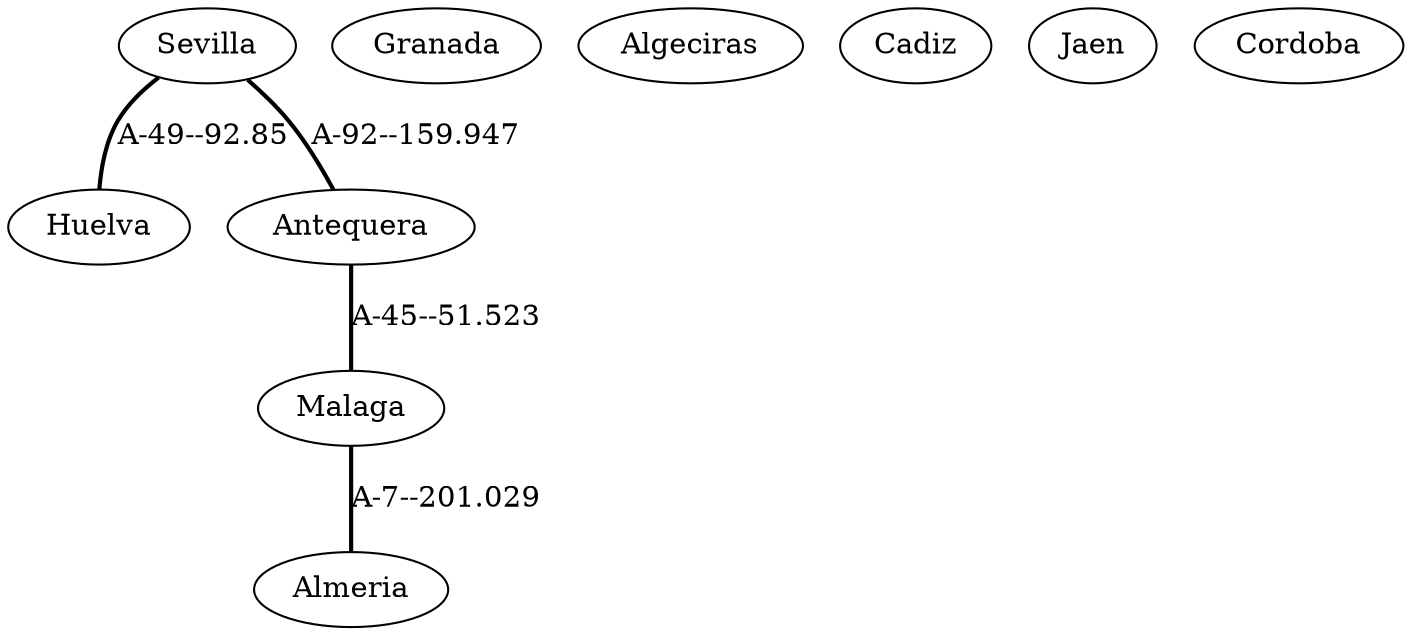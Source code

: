 strict graph G {
  1 [ label="Huelva" ];
  2 [ label="Sevilla" ];
  3 [ label="Almeria" ];
  4 [ label="Granada" ];
  5 [ label="Algeciras" ];
  6 [ label="Cadiz" ];
  7 [ label="Malaga" ];
  8 [ label="Jaen" ];
  9 [ label="Antequera" ];
  10 [ label="Cordoba" ];
  2 -- 9 [ label="A-92--159.947" style="bold" ];
  9 -- 7 [ label="A-45--51.523" style="bold" ];
  7 -- 3 [ label="A-7--201.029" style="bold" ];
  2 -- 1 [ label="A-49--92.85" style="bold" ];
}
